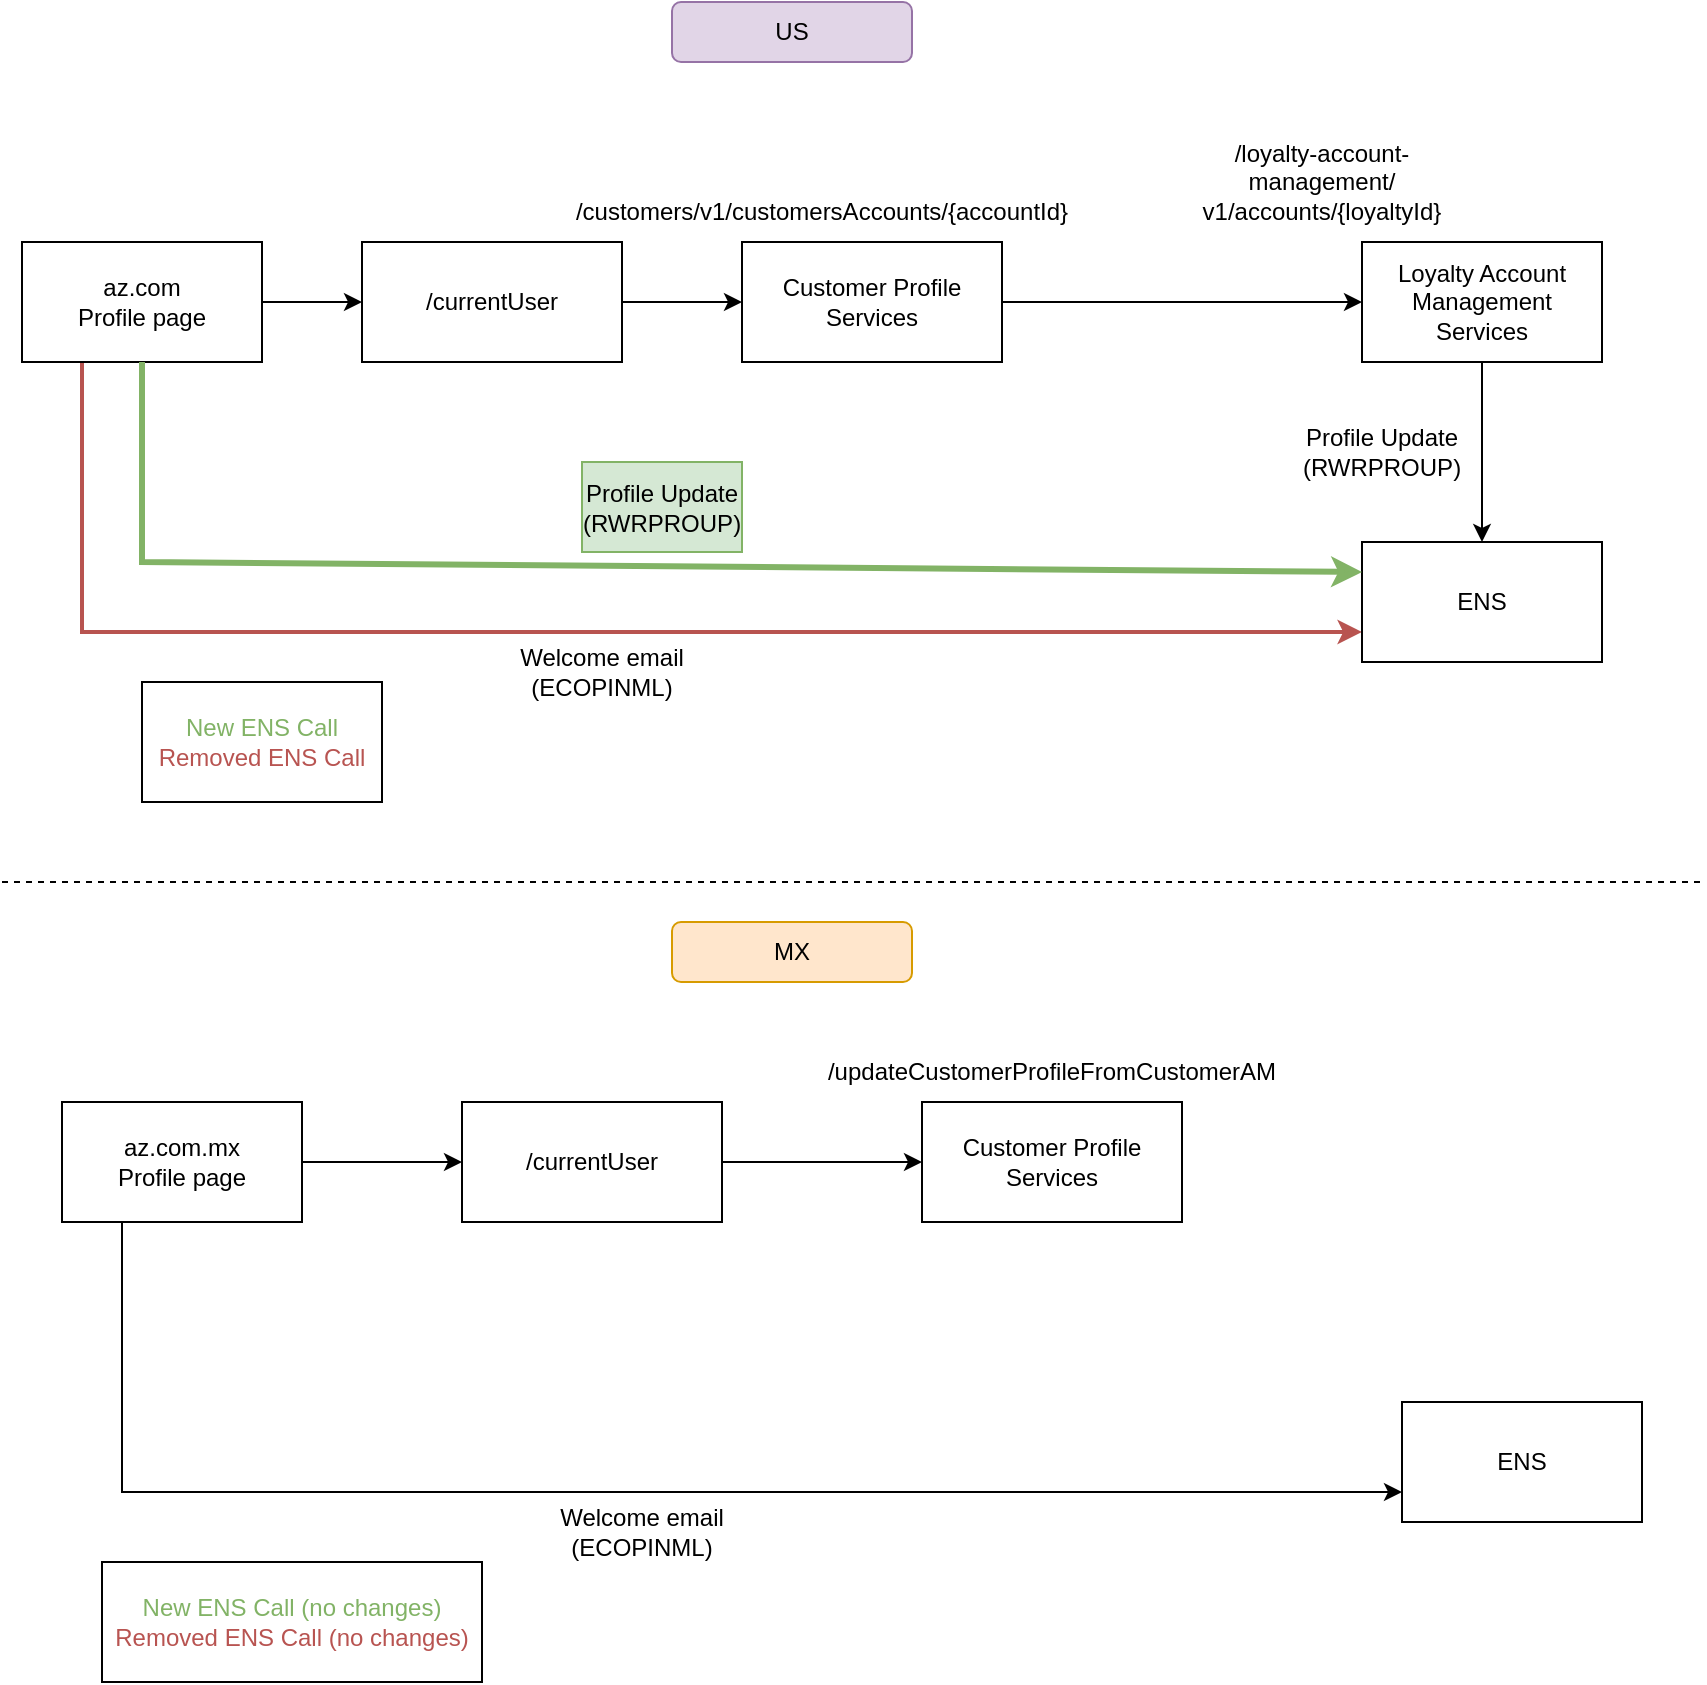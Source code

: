 <mxfile version="20.7.4" type="github">
  <diagram id="mfMomfi4U2hjL7fauiFR" name="Page-1">
    <mxGraphModel dx="1103" dy="637" grid="1" gridSize="10" guides="1" tooltips="1" connect="1" arrows="1" fold="1" page="1" pageScale="1" pageWidth="850" pageHeight="1100" math="0" shadow="0">
      <root>
        <mxCell id="0" />
        <mxCell id="1" parent="0" />
        <mxCell id="ilU2zl7nTmI7Aqkunf0u-9" style="edgeStyle=orthogonalEdgeStyle;rounded=0;jumpSize=9;orthogonalLoop=1;jettySize=auto;html=1;exitX=0.25;exitY=1;exitDx=0;exitDy=0;entryX=0;entryY=0.75;entryDx=0;entryDy=0;strokeWidth=2;fillColor=#f8cecc;strokeColor=#b85450;" edge="1" parent="1" source="ilU2zl7nTmI7Aqkunf0u-1" target="ilU2zl7nTmI7Aqkunf0u-5">
          <mxGeometry relative="1" as="geometry" />
        </mxCell>
        <mxCell id="ilU2zl7nTmI7Aqkunf0u-23" style="edgeStyle=orthogonalEdgeStyle;rounded=0;jumpSize=9;orthogonalLoop=1;jettySize=auto;html=1;exitX=1;exitY=0.5;exitDx=0;exitDy=0;entryX=0;entryY=0.5;entryDx=0;entryDy=0;strokeWidth=1;fontColor=#b85451;" edge="1" parent="1" source="ilU2zl7nTmI7Aqkunf0u-1" target="ilU2zl7nTmI7Aqkunf0u-22">
          <mxGeometry relative="1" as="geometry" />
        </mxCell>
        <mxCell id="ilU2zl7nTmI7Aqkunf0u-1" value="az.com&lt;br&gt;Profile page" style="rounded=0;whiteSpace=wrap;html=1;" vertex="1" parent="1">
          <mxGeometry x="10" y="400" width="120" height="60" as="geometry" />
        </mxCell>
        <mxCell id="ilU2zl7nTmI7Aqkunf0u-6" style="edgeStyle=orthogonalEdgeStyle;rounded=0;orthogonalLoop=1;jettySize=auto;html=1;exitX=0.5;exitY=1;exitDx=0;exitDy=0;" edge="1" parent="1" source="ilU2zl7nTmI7Aqkunf0u-3" target="ilU2zl7nTmI7Aqkunf0u-5">
          <mxGeometry relative="1" as="geometry" />
        </mxCell>
        <mxCell id="ilU2zl7nTmI7Aqkunf0u-3" value="Loyalty Account Management Services" style="rounded=0;whiteSpace=wrap;html=1;" vertex="1" parent="1">
          <mxGeometry x="680" y="400" width="120" height="60" as="geometry" />
        </mxCell>
        <mxCell id="ilU2zl7nTmI7Aqkunf0u-4" value="&lt;span dir=&quot;ltr&quot; class=&quot;ui-provider bpm bpn c d e f g h i j k l m n o p q r s t bpo bpp w x y z ab ac ae af ag ah ai aj ak&quot;&gt;/loyalty-account-management/&lt;/span&gt;v1/accounts/{loyaltyId}" style="text;html=1;strokeColor=none;fillColor=none;align=center;verticalAlign=middle;whiteSpace=wrap;rounded=0;" vertex="1" parent="1">
          <mxGeometry x="590" y="340" width="140" height="60" as="geometry" />
        </mxCell>
        <mxCell id="ilU2zl7nTmI7Aqkunf0u-5" value="ENS" style="rounded=0;whiteSpace=wrap;html=1;" vertex="1" parent="1">
          <mxGeometry x="680" y="550" width="120" height="60" as="geometry" />
        </mxCell>
        <mxCell id="ilU2zl7nTmI7Aqkunf0u-7" value="Profile Update&lt;br&gt;(RWRPROUP)" style="text;html=1;strokeColor=none;fillColor=none;align=center;verticalAlign=middle;whiteSpace=wrap;rounded=0;" vertex="1" parent="1">
          <mxGeometry x="660" y="490" width="60" height="30" as="geometry" />
        </mxCell>
        <mxCell id="ilU2zl7nTmI7Aqkunf0u-8" value="" style="endArrow=classic;html=1;rounded=0;exitX=0.5;exitY=1;exitDx=0;exitDy=0;entryX=0;entryY=0.25;entryDx=0;entryDy=0;fillColor=#d5e8d4;strokeColor=#82b366;jumpSize=8;strokeWidth=3;" edge="1" parent="1" source="ilU2zl7nTmI7Aqkunf0u-1" target="ilU2zl7nTmI7Aqkunf0u-5">
          <mxGeometry width="50" height="50" relative="1" as="geometry">
            <mxPoint x="320" y="530" as="sourcePoint" />
            <mxPoint x="370" y="480" as="targetPoint" />
            <Array as="points">
              <mxPoint x="70" y="560" />
            </Array>
          </mxGeometry>
        </mxCell>
        <mxCell id="ilU2zl7nTmI7Aqkunf0u-10" value="Profile Update&lt;br&gt;(RWRPROUP)" style="text;html=1;strokeColor=#82b366;fillColor=#d5e8d4;align=center;verticalAlign=middle;whiteSpace=wrap;rounded=0;" vertex="1" parent="1">
          <mxGeometry x="290" y="510" width="80" height="45" as="geometry" />
        </mxCell>
        <mxCell id="ilU2zl7nTmI7Aqkunf0u-11" value="Welcome email (ECOPINML)" style="text;html=1;strokeColor=none;fillColor=none;align=center;verticalAlign=middle;whiteSpace=wrap;rounded=0;" vertex="1" parent="1">
          <mxGeometry x="250" y="600" width="100" height="30" as="geometry" />
        </mxCell>
        <mxCell id="ilU2zl7nTmI7Aqkunf0u-13" style="edgeStyle=orthogonalEdgeStyle;rounded=0;jumpSize=9;orthogonalLoop=1;jettySize=auto;html=1;strokeWidth=1;" edge="1" parent="1" source="ilU2zl7nTmI7Aqkunf0u-12" target="ilU2zl7nTmI7Aqkunf0u-3">
          <mxGeometry relative="1" as="geometry" />
        </mxCell>
        <mxCell id="ilU2zl7nTmI7Aqkunf0u-12" value="Customer Profile Services" style="rounded=0;whiteSpace=wrap;html=1;" vertex="1" parent="1">
          <mxGeometry x="370" y="400" width="130" height="60" as="geometry" />
        </mxCell>
        <mxCell id="ilU2zl7nTmI7Aqkunf0u-15" value="&lt;span dir=&quot;ltr&quot; class=&quot;ui-provider bpm bpn c d e f g h i j k l m n o p q r s t bpo bpp w x y z ab ac ae af ag ah ai aj ak&quot;&gt;/customers/v1/customersAccounts/{accountId}&lt;/span&gt;" style="text;html=1;strokeColor=none;fillColor=none;align=center;verticalAlign=middle;whiteSpace=wrap;rounded=0;" vertex="1" parent="1">
          <mxGeometry x="340" y="370" width="140" height="30" as="geometry" />
        </mxCell>
        <mxCell id="ilU2zl7nTmI7Aqkunf0u-20" value="&lt;span style=&quot;color: rgb(130, 179, 102);&quot;&gt;New ENS Call&lt;br&gt;&lt;/span&gt;Removed ENS Call&lt;span style=&quot;color: rgb(130, 179, 102);&quot;&gt;&lt;br&gt;&lt;/span&gt;" style="rounded=0;whiteSpace=wrap;html=1;fontColor=#b85451;" vertex="1" parent="1">
          <mxGeometry x="70" y="620" width="120" height="60" as="geometry" />
        </mxCell>
        <mxCell id="ilU2zl7nTmI7Aqkunf0u-24" style="edgeStyle=orthogonalEdgeStyle;rounded=0;jumpSize=9;orthogonalLoop=1;jettySize=auto;html=1;exitX=1;exitY=0.5;exitDx=0;exitDy=0;entryX=0;entryY=0.5;entryDx=0;entryDy=0;strokeWidth=1;fontColor=#b85451;" edge="1" parent="1" source="ilU2zl7nTmI7Aqkunf0u-22" target="ilU2zl7nTmI7Aqkunf0u-12">
          <mxGeometry relative="1" as="geometry" />
        </mxCell>
        <mxCell id="ilU2zl7nTmI7Aqkunf0u-22" value="/currentUser" style="rounded=0;whiteSpace=wrap;html=1;" vertex="1" parent="1">
          <mxGeometry x="180" y="400" width="130" height="60" as="geometry" />
        </mxCell>
        <mxCell id="ilU2zl7nTmI7Aqkunf0u-25" style="edgeStyle=orthogonalEdgeStyle;rounded=0;jumpSize=9;orthogonalLoop=1;jettySize=auto;html=1;exitX=0.25;exitY=1;exitDx=0;exitDy=0;entryX=0;entryY=0.75;entryDx=0;entryDy=0;strokeWidth=1;fillColor=#f8cecc;strokeColor=#000000;fontColor=#000000;" edge="1" parent="1" source="ilU2zl7nTmI7Aqkunf0u-27" target="ilU2zl7nTmI7Aqkunf0u-31">
          <mxGeometry relative="1" as="geometry" />
        </mxCell>
        <mxCell id="ilU2zl7nTmI7Aqkunf0u-26" style="edgeStyle=orthogonalEdgeStyle;rounded=0;jumpSize=9;orthogonalLoop=1;jettySize=auto;html=1;exitX=1;exitY=0.5;exitDx=0;exitDy=0;entryX=0;entryY=0.5;entryDx=0;entryDy=0;strokeWidth=1;fontColor=#b85451;" edge="1" parent="1" source="ilU2zl7nTmI7Aqkunf0u-27" target="ilU2zl7nTmI7Aqkunf0u-41">
          <mxGeometry relative="1" as="geometry" />
        </mxCell>
        <mxCell id="ilU2zl7nTmI7Aqkunf0u-27" value="az.com.mx&lt;br&gt;Profile page" style="rounded=0;whiteSpace=wrap;html=1;" vertex="1" parent="1">
          <mxGeometry x="30" y="830" width="120" height="60" as="geometry" />
        </mxCell>
        <mxCell id="ilU2zl7nTmI7Aqkunf0u-31" value="ENS" style="rounded=0;whiteSpace=wrap;html=1;" vertex="1" parent="1">
          <mxGeometry x="700" y="980" width="120" height="60" as="geometry" />
        </mxCell>
        <mxCell id="ilU2zl7nTmI7Aqkunf0u-35" value="Welcome email (ECOPINML)" style="text;html=1;strokeColor=none;fillColor=none;align=center;verticalAlign=middle;whiteSpace=wrap;rounded=0;" vertex="1" parent="1">
          <mxGeometry x="270" y="1030" width="100" height="30" as="geometry" />
        </mxCell>
        <mxCell id="ilU2zl7nTmI7Aqkunf0u-37" value="Customer Profile Services" style="rounded=0;whiteSpace=wrap;html=1;" vertex="1" parent="1">
          <mxGeometry x="460" y="830" width="130" height="60" as="geometry" />
        </mxCell>
        <mxCell id="ilU2zl7nTmI7Aqkunf0u-38" value="&lt;span dir=&quot;ltr&quot; class=&quot;ui-provider bpm bpn c d e f g h i j k l m n o p q r s t bpo bpp w x y z ab ac ae af ag ah ai aj ak&quot;&gt;/updateCustomerProfileFromCustomerAM&lt;/span&gt;" style="text;html=1;strokeColor=none;fillColor=none;align=center;verticalAlign=middle;whiteSpace=wrap;rounded=0;" vertex="1" parent="1">
          <mxGeometry x="455" y="800" width="140" height="30" as="geometry" />
        </mxCell>
        <mxCell id="ilU2zl7nTmI7Aqkunf0u-39" value="&lt;span style=&quot;color: rgb(130, 179, 102);&quot;&gt;New ENS Call (no changes)&lt;br&gt;&lt;/span&gt;Removed ENS Call (no changes)&lt;span style=&quot;color: rgb(130, 179, 102);&quot;&gt;&lt;br&gt;&lt;/span&gt;" style="rounded=0;whiteSpace=wrap;html=1;fontColor=#b85451;" vertex="1" parent="1">
          <mxGeometry x="50" y="1060" width="190" height="60" as="geometry" />
        </mxCell>
        <mxCell id="ilU2zl7nTmI7Aqkunf0u-40" style="edgeStyle=orthogonalEdgeStyle;rounded=0;jumpSize=9;orthogonalLoop=1;jettySize=auto;html=1;exitX=1;exitY=0.5;exitDx=0;exitDy=0;entryX=0;entryY=0.5;entryDx=0;entryDy=0;strokeWidth=1;fontColor=#b85451;" edge="1" parent="1" source="ilU2zl7nTmI7Aqkunf0u-41" target="ilU2zl7nTmI7Aqkunf0u-37">
          <mxGeometry relative="1" as="geometry" />
        </mxCell>
        <mxCell id="ilU2zl7nTmI7Aqkunf0u-41" value="/currentUser" style="rounded=0;whiteSpace=wrap;html=1;" vertex="1" parent="1">
          <mxGeometry x="230" y="830" width="130" height="60" as="geometry" />
        </mxCell>
        <mxCell id="ilU2zl7nTmI7Aqkunf0u-42" value="" style="endArrow=none;dashed=1;html=1;rounded=0;strokeColor=#000000;strokeWidth=1;fontColor=#000000;jumpSize=9;" edge="1" parent="1">
          <mxGeometry width="50" height="50" relative="1" as="geometry">
            <mxPoint y="720" as="sourcePoint" />
            <mxPoint x="850" y="720" as="targetPoint" />
          </mxGeometry>
        </mxCell>
        <mxCell id="ilU2zl7nTmI7Aqkunf0u-44" value="MX" style="rounded=1;whiteSpace=wrap;html=1;fillColor=#ffe6cc;strokeColor=#d79b00;" vertex="1" parent="1">
          <mxGeometry x="335" y="740" width="120" height="30" as="geometry" />
        </mxCell>
        <mxCell id="ilU2zl7nTmI7Aqkunf0u-45" value="US" style="rounded=1;whiteSpace=wrap;html=1;fillColor=#e1d5e7;strokeColor=#9673a6;" vertex="1" parent="1">
          <mxGeometry x="335" y="280" width="120" height="30" as="geometry" />
        </mxCell>
      </root>
    </mxGraphModel>
  </diagram>
</mxfile>
